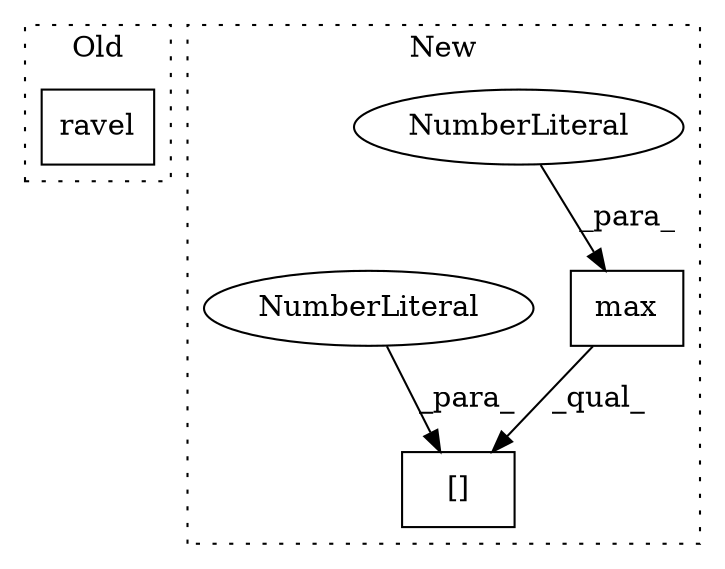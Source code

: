 digraph G {
subgraph cluster0 {
1 [label="ravel" a="32" s="3593,3606" l="6,1" shape="box"];
label = "Old";
style="dotted";
}
subgraph cluster1 {
2 [label="max" a="32" s="3409,3414" l="4,1" shape="box"];
3 [label="NumberLiteral" a="34" s="3413" l="1" shape="ellipse"];
4 [label="[]" a="2" s="3452,3481" l="28,1" shape="box"];
5 [label="NumberLiteral" a="34" s="3480" l="1" shape="ellipse"];
label = "New";
style="dotted";
}
2 -> 4 [label="_qual_"];
3 -> 2 [label="_para_"];
5 -> 4 [label="_para_"];
}